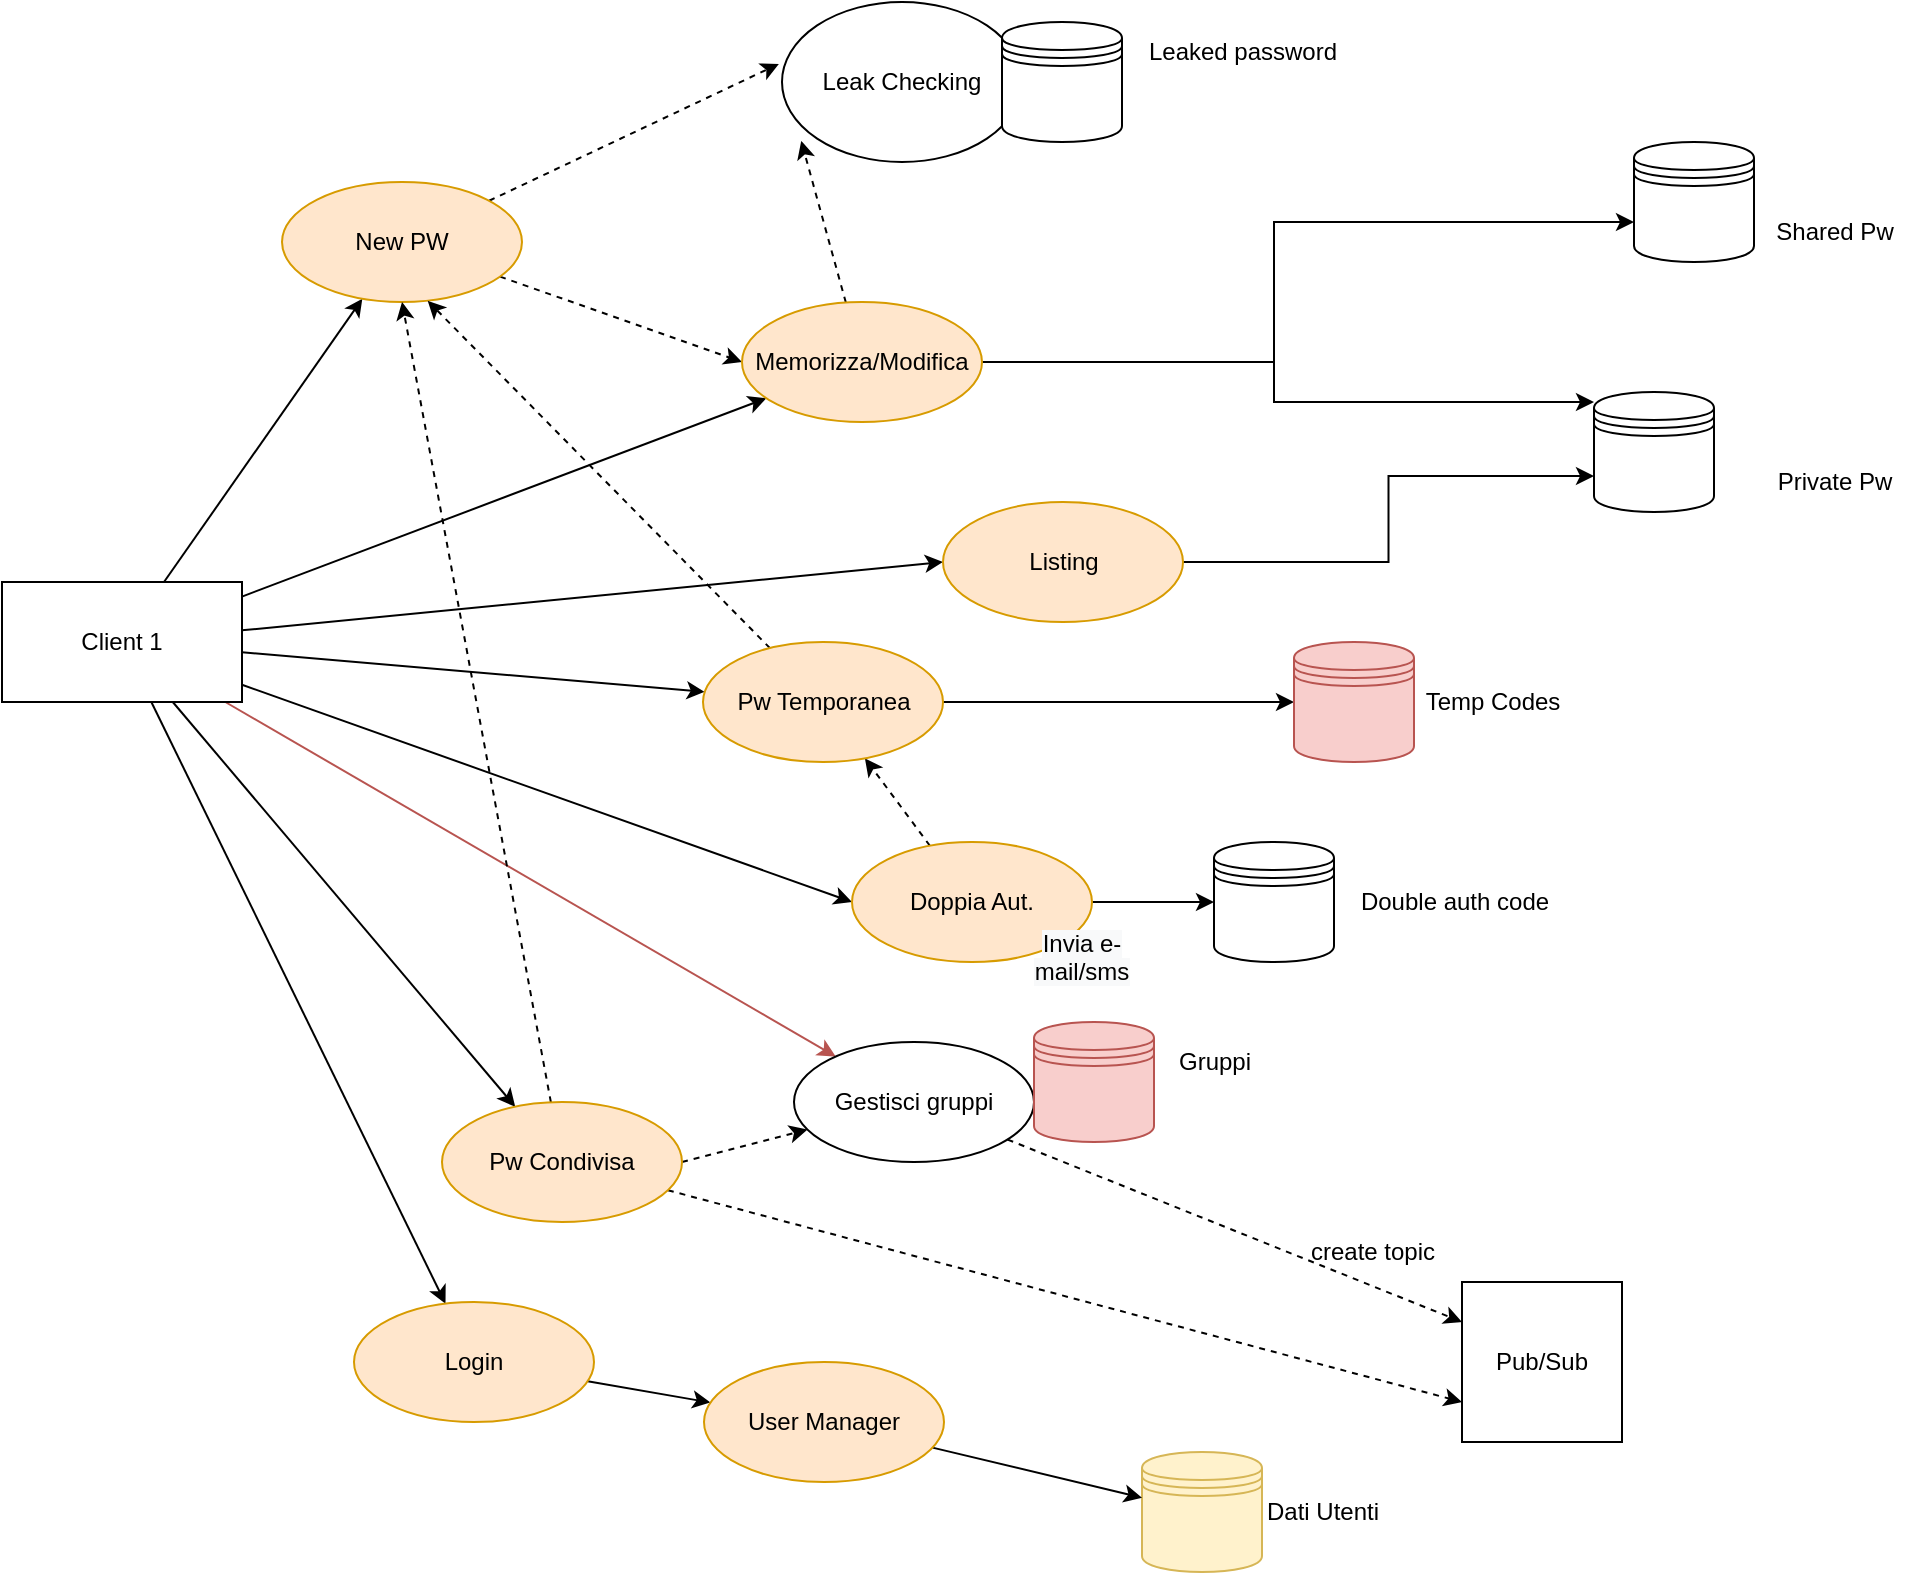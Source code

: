 <mxfile version="20.3.0" type="device" pages="2"><diagram id="UUCusDJRwvOWcmbjpkjF" name="Pagina-1"><mxGraphModel dx="1102" dy="573" grid="1" gridSize="10" guides="1" tooltips="1" connect="1" arrows="1" fold="1" page="1" pageScale="1" pageWidth="1169" pageHeight="827" math="0" shadow="0"><root><mxCell id="0"/><mxCell id="1" parent="0"/><mxCell id="Vb5rUXYP3gqTaUBt1HR9-3" value="" style="rounded=0;orthogonalLoop=1;jettySize=auto;html=1;" parent="1" source="Vb5rUXYP3gqTaUBt1HR9-1" target="Vb5rUXYP3gqTaUBt1HR9-2" edge="1"><mxGeometry relative="1" as="geometry"/></mxCell><mxCell id="Vb5rUXYP3gqTaUBt1HR9-5" value="" style="rounded=0;orthogonalLoop=1;jettySize=auto;html=1;" parent="1" source="Vb5rUXYP3gqTaUBt1HR9-1" target="Vb5rUXYP3gqTaUBt1HR9-4" edge="1"><mxGeometry relative="1" as="geometry"/></mxCell><mxCell id="Vb5rUXYP3gqTaUBt1HR9-7" value="" style="rounded=0;orthogonalLoop=1;jettySize=auto;html=1;entryX=0;entryY=0.5;entryDx=0;entryDy=0;" parent="1" source="Vb5rUXYP3gqTaUBt1HR9-1" target="Vb5rUXYP3gqTaUBt1HR9-6" edge="1"><mxGeometry relative="1" as="geometry"/></mxCell><mxCell id="Vb5rUXYP3gqTaUBt1HR9-9" value="" style="rounded=0;orthogonalLoop=1;jettySize=auto;html=1;entryX=0;entryY=0.5;entryDx=0;entryDy=0;" parent="1" source="Vb5rUXYP3gqTaUBt1HR9-1" target="Vb5rUXYP3gqTaUBt1HR9-8" edge="1"><mxGeometry relative="1" as="geometry"/></mxCell><mxCell id="Vb5rUXYP3gqTaUBt1HR9-12" value="" style="rounded=0;orthogonalLoop=1;jettySize=auto;html=1;" parent="1" source="Vb5rUXYP3gqTaUBt1HR9-1" target="Vb5rUXYP3gqTaUBt1HR9-11" edge="1"><mxGeometry relative="1" as="geometry"/></mxCell><mxCell id="Vb5rUXYP3gqTaUBt1HR9-14" value="" style="rounded=0;orthogonalLoop=1;jettySize=auto;html=1;" parent="1" source="Vb5rUXYP3gqTaUBt1HR9-1" target="Vb5rUXYP3gqTaUBt1HR9-13" edge="1"><mxGeometry relative="1" as="geometry"/></mxCell><mxCell id="Vb5rUXYP3gqTaUBt1HR9-36" style="edgeStyle=none;rounded=0;orthogonalLoop=1;jettySize=auto;html=1;fillColor=#f8cecc;strokeColor=#b85450;strokeWidth=1;" parent="1" source="Vb5rUXYP3gqTaUBt1HR9-1" target="Vb5rUXYP3gqTaUBt1HR9-32" edge="1"><mxGeometry relative="1" as="geometry"/></mxCell><mxCell id="fRoo_rfe7yDwYuq-PMuJ-3" style="rounded=0;orthogonalLoop=1;jettySize=auto;html=1;" parent="1" source="Vb5rUXYP3gqTaUBt1HR9-1" target="fRoo_rfe7yDwYuq-PMuJ-2" edge="1"><mxGeometry relative="1" as="geometry"/></mxCell><mxCell id="Vb5rUXYP3gqTaUBt1HR9-1" value="Client 1" style="rounded=0;whiteSpace=wrap;html=1;" parent="1" vertex="1"><mxGeometry x="174" y="320" width="120" height="60" as="geometry"/></mxCell><mxCell id="Vb5rUXYP3gqTaUBt1HR9-16" style="edgeStyle=none;rounded=0;orthogonalLoop=1;jettySize=auto;html=1;entryX=-0.013;entryY=0.387;entryDx=0;entryDy=0;entryPerimeter=0;dashed=1;" parent="1" source="Vb5rUXYP3gqTaUBt1HR9-2" target="Vb5rUXYP3gqTaUBt1HR9-15" edge="1"><mxGeometry relative="1" as="geometry"/></mxCell><mxCell id="Vb5rUXYP3gqTaUBt1HR9-20" style="edgeStyle=none;rounded=0;orthogonalLoop=1;jettySize=auto;html=1;entryX=0;entryY=0.5;entryDx=0;entryDy=0;dashed=1;" parent="1" source="Vb5rUXYP3gqTaUBt1HR9-2" target="Vb5rUXYP3gqTaUBt1HR9-4" edge="1"><mxGeometry relative="1" as="geometry"/></mxCell><mxCell id="Vb5rUXYP3gqTaUBt1HR9-2" value="New PW" style="ellipse;whiteSpace=wrap;html=1;rounded=0;fillColor=#ffe6cc;strokeColor=#d79b00;" parent="1" vertex="1"><mxGeometry x="314" y="120" width="120" height="60" as="geometry"/></mxCell><mxCell id="Vb5rUXYP3gqTaUBt1HR9-19" style="edgeStyle=none;rounded=0;orthogonalLoop=1;jettySize=auto;html=1;entryX=0.08;entryY=0.868;entryDx=0;entryDy=0;entryPerimeter=0;dashed=1;" parent="1" source="Vb5rUXYP3gqTaUBt1HR9-4" target="Vb5rUXYP3gqTaUBt1HR9-15" edge="1"><mxGeometry relative="1" as="geometry"/></mxCell><mxCell id="PLNfu6Ao1gQfMwAYnARq-2" style="edgeStyle=orthogonalEdgeStyle;rounded=0;orthogonalLoop=1;jettySize=auto;html=1;" parent="1" source="Vb5rUXYP3gqTaUBt1HR9-4" target="Vb5rUXYP3gqTaUBt1HR9-39" edge="1"><mxGeometry relative="1" as="geometry"><Array as="points"><mxPoint x="810" y="210"/><mxPoint x="810" y="140"/></Array></mxGeometry></mxCell><mxCell id="PLNfu6Ao1gQfMwAYnARq-3" style="edgeStyle=orthogonalEdgeStyle;rounded=0;orthogonalLoop=1;jettySize=auto;html=1;" parent="1" source="Vb5rUXYP3gqTaUBt1HR9-4" target="Vb5rUXYP3gqTaUBt1HR9-41" edge="1"><mxGeometry relative="1" as="geometry"><Array as="points"><mxPoint x="810" y="210"/><mxPoint x="810" y="230"/></Array></mxGeometry></mxCell><mxCell id="Vb5rUXYP3gqTaUBt1HR9-4" value="Memorizza/Modifica" style="ellipse;whiteSpace=wrap;html=1;rounded=0;fillColor=#ffe6cc;strokeColor=#d79b00;" parent="1" vertex="1"><mxGeometry x="544" y="180" width="120" height="60" as="geometry"/></mxCell><mxCell id="PLNfu6Ao1gQfMwAYnARq-6" style="edgeStyle=orthogonalEdgeStyle;rounded=0;orthogonalLoop=1;jettySize=auto;html=1;entryX=0;entryY=0.7;entryDx=0;entryDy=0;" parent="1" source="Vb5rUXYP3gqTaUBt1HR9-6" target="Vb5rUXYP3gqTaUBt1HR9-41" edge="1"><mxGeometry relative="1" as="geometry"/></mxCell><mxCell id="Vb5rUXYP3gqTaUBt1HR9-6" value="Listing" style="ellipse;whiteSpace=wrap;html=1;rounded=0;fillColor=#ffe6cc;strokeColor=#d79b00;" parent="1" vertex="1"><mxGeometry x="644.5" y="280" width="120" height="60" as="geometry"/></mxCell><mxCell id="Vb5rUXYP3gqTaUBt1HR9-26" style="edgeStyle=none;rounded=0;orthogonalLoop=1;jettySize=auto;html=1;dashed=1;" parent="1" source="Vb5rUXYP3gqTaUBt1HR9-8" target="Vb5rUXYP3gqTaUBt1HR9-11" edge="1"><mxGeometry relative="1" as="geometry"/></mxCell><mxCell id="UCqGeiVONAWza-xplTze-1" style="edgeStyle=orthogonalEdgeStyle;rounded=0;orthogonalLoop=1;jettySize=auto;html=1;entryX=0;entryY=0.5;entryDx=0;entryDy=0;" parent="1" source="Vb5rUXYP3gqTaUBt1HR9-8" target="Vb5rUXYP3gqTaUBt1HR9-42" edge="1"><mxGeometry relative="1" as="geometry"/></mxCell><mxCell id="Vb5rUXYP3gqTaUBt1HR9-8" value="Doppia Aut." style="ellipse;whiteSpace=wrap;html=1;rounded=0;fillColor=#ffe6cc;strokeColor=#d79b00;" parent="1" vertex="1"><mxGeometry x="599" y="450" width="120" height="60" as="geometry"/></mxCell><mxCell id="Vb5rUXYP3gqTaUBt1HR9-17" style="edgeStyle=none;rounded=0;orthogonalLoop=1;jettySize=auto;html=1;entryX=0.607;entryY=0.99;entryDx=0;entryDy=0;entryPerimeter=0;dashed=1;" parent="1" source="Vb5rUXYP3gqTaUBt1HR9-11" target="Vb5rUXYP3gqTaUBt1HR9-2" edge="1"><mxGeometry relative="1" as="geometry"/></mxCell><mxCell id="PLNfu6Ao1gQfMwAYnARq-11" style="edgeStyle=orthogonalEdgeStyle;rounded=0;orthogonalLoop=1;jettySize=auto;html=1;" parent="1" source="Vb5rUXYP3gqTaUBt1HR9-11" target="Vb5rUXYP3gqTaUBt1HR9-44" edge="1"><mxGeometry relative="1" as="geometry"/></mxCell><mxCell id="Vb5rUXYP3gqTaUBt1HR9-11" value="Pw Temporanea" style="ellipse;whiteSpace=wrap;html=1;rounded=0;fillColor=#ffe6cc;strokeColor=#d79b00;" parent="1" vertex="1"><mxGeometry x="524.5" y="350" width="120" height="60" as="geometry"/></mxCell><mxCell id="Vb5rUXYP3gqTaUBt1HR9-18" style="edgeStyle=none;rounded=0;orthogonalLoop=1;jettySize=auto;html=1;entryX=0.5;entryY=1;entryDx=0;entryDy=0;dashed=1;" parent="1" source="Vb5rUXYP3gqTaUBt1HR9-13" target="Vb5rUXYP3gqTaUBt1HR9-2" edge="1"><mxGeometry relative="1" as="geometry"/></mxCell><mxCell id="Vb5rUXYP3gqTaUBt1HR9-33" value="" style="edgeStyle=none;rounded=0;orthogonalLoop=1;jettySize=auto;html=1;dashed=1;exitX=1;exitY=0.5;exitDx=0;exitDy=0;" parent="1" source="Vb5rUXYP3gqTaUBt1HR9-13" target="Vb5rUXYP3gqTaUBt1HR9-32" edge="1"><mxGeometry relative="1" as="geometry"/></mxCell><mxCell id="Vb5rUXYP3gqTaUBt1HR9-37" style="edgeStyle=none;rounded=0;orthogonalLoop=1;jettySize=auto;html=1;entryX=0;entryY=0.75;entryDx=0;entryDy=0;strokeWidth=1;dashed=1;" parent="1" source="Vb5rUXYP3gqTaUBt1HR9-13" target="Vb5rUXYP3gqTaUBt1HR9-21" edge="1"><mxGeometry relative="1" as="geometry"/></mxCell><mxCell id="Vb5rUXYP3gqTaUBt1HR9-13" value="Pw Condivisa" style="ellipse;whiteSpace=wrap;html=1;rounded=0;fillColor=#ffe6cc;strokeColor=#d79b00;" parent="1" vertex="1"><mxGeometry x="394" y="580" width="120" height="60" as="geometry"/></mxCell><mxCell id="Vb5rUXYP3gqTaUBt1HR9-15" value="Leak Checking" style="ellipse;whiteSpace=wrap;html=1;" parent="1" vertex="1"><mxGeometry x="564" y="30" width="120" height="80" as="geometry"/></mxCell><mxCell id="Vb5rUXYP3gqTaUBt1HR9-21" value="Pub/Sub" style="whiteSpace=wrap;html=1;aspect=fixed;" parent="1" vertex="1"><mxGeometry x="904" y="670" width="80" height="80" as="geometry"/></mxCell><mxCell id="Vb5rUXYP3gqTaUBt1HR9-34" style="edgeStyle=none;rounded=0;orthogonalLoop=1;jettySize=auto;html=1;entryX=0;entryY=0.25;entryDx=0;entryDy=0;dashed=1;" parent="1" source="Vb5rUXYP3gqTaUBt1HR9-32" target="Vb5rUXYP3gqTaUBt1HR9-21" edge="1"><mxGeometry relative="1" as="geometry"/></mxCell><mxCell id="Vb5rUXYP3gqTaUBt1HR9-32" value="Gestisci gruppi" style="ellipse;whiteSpace=wrap;html=1;rounded=0;" parent="1" vertex="1"><mxGeometry x="570" y="550" width="120" height="60" as="geometry"/></mxCell><mxCell id="Vb5rUXYP3gqTaUBt1HR9-35" value="create topic" style="text;html=1;align=center;verticalAlign=middle;resizable=0;points=[];autosize=1;strokeColor=none;fillColor=none;" parent="1" vertex="1"><mxGeometry x="814" y="640" width="90" height="30" as="geometry"/></mxCell><mxCell id="Vb5rUXYP3gqTaUBt1HR9-39" value="" style="shape=datastore;whiteSpace=wrap;html=1;" parent="1" vertex="1"><mxGeometry x="990" y="100" width="60" height="60" as="geometry"/></mxCell><mxCell id="Vb5rUXYP3gqTaUBt1HR9-40" value="" style="shape=datastore;whiteSpace=wrap;html=1;" parent="1" vertex="1"><mxGeometry x="674" y="40" width="60" height="60" as="geometry"/></mxCell><mxCell id="Vb5rUXYP3gqTaUBt1HR9-41" value="" style="shape=datastore;whiteSpace=wrap;html=1;" parent="1" vertex="1"><mxGeometry x="970" y="225" width="60" height="60" as="geometry"/></mxCell><mxCell id="Vb5rUXYP3gqTaUBt1HR9-42" value="" style="shape=datastore;whiteSpace=wrap;html=1;" parent="1" vertex="1"><mxGeometry x="780" y="450" width="60" height="60" as="geometry"/></mxCell><mxCell id="Vb5rUXYP3gqTaUBt1HR9-43" value="" style="shape=datastore;whiteSpace=wrap;html=1;fillColor=#fff2cc;strokeColor=#d6b656;" parent="1" vertex="1"><mxGeometry x="744" y="755" width="60" height="60" as="geometry"/></mxCell><mxCell id="Vb5rUXYP3gqTaUBt1HR9-44" value="" style="shape=datastore;whiteSpace=wrap;html=1;fillColor=#f8cecc;strokeColor=#b85450;" parent="1" vertex="1"><mxGeometry x="820" y="350" width="60" height="60" as="geometry"/></mxCell><mxCell id="2Z9qXewRexOvl5xdXRLX-1" value="&#xA;&lt;span style=&quot;color: rgb(0, 0, 0); font-family: Helvetica; font-size: 12px; font-style: normal; font-variant-ligatures: normal; font-variant-caps: normal; font-weight: 400; letter-spacing: normal; orphans: 2; text-align: center; text-indent: 0px; text-transform: none; widows: 2; word-spacing: 0px; -webkit-text-stroke-width: 0px; background-color: rgb(248, 249, 250); text-decoration-thickness: initial; text-decoration-style: initial; text-decoration-color: initial; float: none; display: inline !important;&quot;&gt;Invia e-mail/sms&lt;/span&gt;&#xA;&#xA;" style="text;html=1;strokeColor=none;fillColor=none;align=center;verticalAlign=middle;whiteSpace=wrap;rounded=0;" parent="1" vertex="1"><mxGeometry x="684" y="500" width="60" height="30" as="geometry"/></mxCell><mxCell id="PLNfu6Ao1gQfMwAYnARq-4" value="Shared Pw" style="text;html=1;align=center;verticalAlign=middle;resizable=0;points=[];autosize=1;strokeColor=none;fillColor=none;" parent="1" vertex="1"><mxGeometry x="1050" y="130" width="80" height="30" as="geometry"/></mxCell><mxCell id="PLNfu6Ao1gQfMwAYnARq-5" value="Private Pw" style="text;html=1;align=center;verticalAlign=middle;resizable=0;points=[];autosize=1;strokeColor=none;fillColor=none;" parent="1" vertex="1"><mxGeometry x="1050" y="255" width="80" height="30" as="geometry"/></mxCell><mxCell id="PLNfu6Ao1gQfMwAYnARq-7" value="Leaked password" style="text;html=1;align=center;verticalAlign=middle;resizable=0;points=[];autosize=1;strokeColor=none;fillColor=none;" parent="1" vertex="1"><mxGeometry x="734" y="40" width="120" height="30" as="geometry"/></mxCell><mxCell id="PLNfu6Ao1gQfMwAYnARq-8" value="Temp Codes" style="text;html=1;align=center;verticalAlign=middle;resizable=0;points=[];autosize=1;strokeColor=none;fillColor=none;" parent="1" vertex="1"><mxGeometry x="874" y="365" width="90" height="30" as="geometry"/></mxCell><mxCell id="UCqGeiVONAWza-xplTze-2" value="Double auth code" style="text;html=1;align=center;verticalAlign=middle;resizable=0;points=[];autosize=1;strokeColor=none;fillColor=none;" parent="1" vertex="1"><mxGeometry x="840" y="465" width="120" height="30" as="geometry"/></mxCell><mxCell id="fRoo_rfe7yDwYuq-PMuJ-5" value="" style="edgeStyle=none;rounded=0;orthogonalLoop=1;jettySize=auto;html=1;" parent="1" source="fRoo_rfe7yDwYuq-PMuJ-2" target="fRoo_rfe7yDwYuq-PMuJ-4" edge="1"><mxGeometry relative="1" as="geometry"/></mxCell><mxCell id="fRoo_rfe7yDwYuq-PMuJ-2" value="Login" style="ellipse;whiteSpace=wrap;html=1;rounded=0;fillColor=#ffe6cc;strokeColor=#d79b00;" parent="1" vertex="1"><mxGeometry x="350" y="680" width="120" height="60" as="geometry"/></mxCell><mxCell id="fRoo_rfe7yDwYuq-PMuJ-7" style="edgeStyle=none;rounded=0;orthogonalLoop=1;jettySize=auto;html=1;" parent="1" source="fRoo_rfe7yDwYuq-PMuJ-4" target="Vb5rUXYP3gqTaUBt1HR9-43" edge="1"><mxGeometry relative="1" as="geometry"/></mxCell><mxCell id="fRoo_rfe7yDwYuq-PMuJ-4" value="User Manager" style="ellipse;whiteSpace=wrap;html=1;rounded=0;fillColor=#ffe6cc;strokeColor=#d79b00;" parent="1" vertex="1"><mxGeometry x="525" y="710" width="120" height="60" as="geometry"/></mxCell><mxCell id="fRoo_rfe7yDwYuq-PMuJ-6" value="Dati Utenti" style="text;html=1;align=center;verticalAlign=middle;resizable=0;points=[];autosize=1;strokeColor=none;fillColor=none;" parent="1" vertex="1"><mxGeometry x="794" y="770" width="80" height="30" as="geometry"/></mxCell><mxCell id="r6F-Xssu7g2x4tHt1zpm-1" value="" style="shape=datastore;whiteSpace=wrap;html=1;fillColor=#f8cecc;strokeColor=#b85450;" vertex="1" parent="1"><mxGeometry x="690" y="540" width="60" height="60" as="geometry"/></mxCell><mxCell id="r6F-Xssu7g2x4tHt1zpm-2" value="Gruppi" style="text;html=1;align=center;verticalAlign=middle;resizable=0;points=[];autosize=1;strokeColor=none;fillColor=none;" vertex="1" parent="1"><mxGeometry x="750" y="545" width="60" height="30" as="geometry"/></mxCell></root></mxGraphModel></diagram><diagram id="Q7xLB0_jH_mq2aIBvIaV" name="Page-2"><mxGraphModel dx="1102" dy="573" grid="1" gridSize="10" guides="1" tooltips="1" connect="1" arrows="1" fold="1" page="1" pageScale="1" pageWidth="850" pageHeight="1100" math="0" shadow="0"><root><mxCell id="0"/><mxCell id="1" parent="0"/><mxCell id="nXnkgjy9Y86yP4b4JsqB-1" value="Users" style="rounded=0;whiteSpace=wrap;html=1;" vertex="1" parent="1"><mxGeometry x="160" y="90" width="120" height="60" as="geometry"/></mxCell><mxCell id="nXnkgjy9Y86yP4b4JsqB-2" value="MasterPasswords" style="whiteSpace=wrap;html=1;" vertex="1" parent="1"><mxGeometry x="160" y="260" width="120" height="60" as="geometry"/></mxCell><mxCell id="nXnkgjy9Y86yP4b4JsqB-3" value="Password Normali" style="whiteSpace=wrap;html=1;" vertex="1" parent="1"><mxGeometry x="570" y="60" width="120" height="60" as="geometry"/></mxCell><mxCell id="nXnkgjy9Y86yP4b4JsqB-5" value="Password shared" style="whiteSpace=wrap;html=1;" vertex="1" parent="1"><mxGeometry x="570" y="190" width="120" height="60" as="geometry"/></mxCell><mxCell id="nXnkgjy9Y86yP4b4JsqB-6" value="Codes (Double auth)" style="whiteSpace=wrap;html=1;" vertex="1" parent="1"><mxGeometry x="570" y="320" width="120" height="60" as="geometry"/></mxCell></root></mxGraphModel></diagram></mxfile>